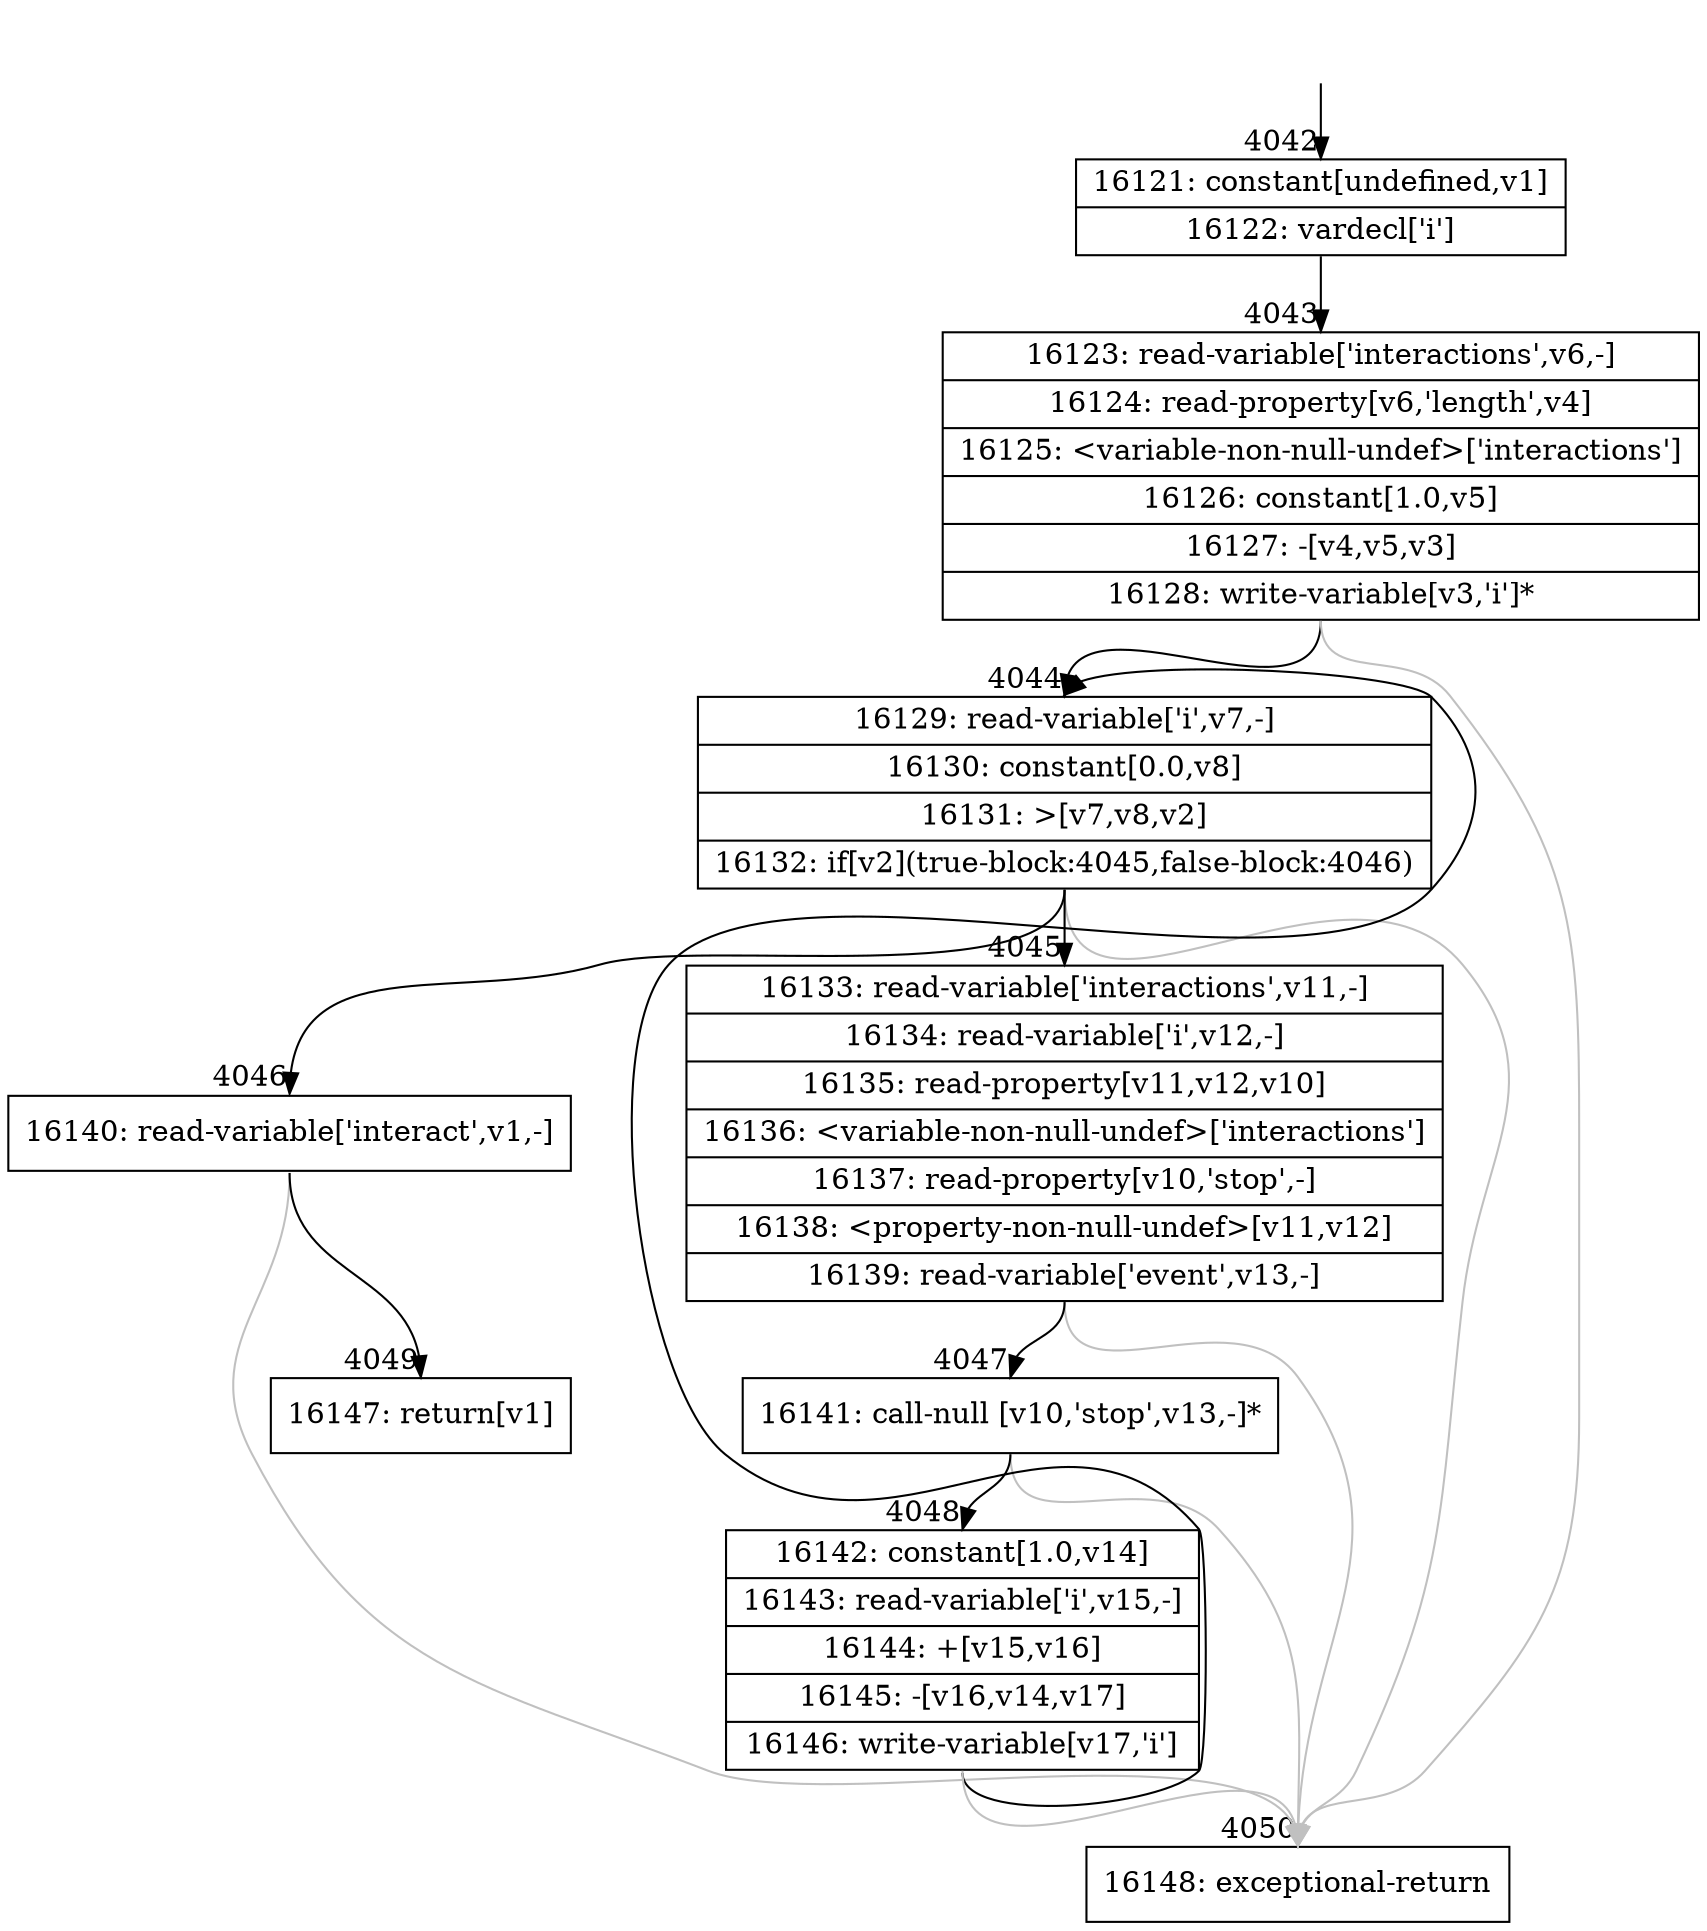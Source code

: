 digraph {
rankdir="TD"
BB_entry174[shape=none,label=""];
BB_entry174 -> BB4042 [tailport=s, headport=n, headlabel="    4042"]
BB4042 [shape=record label="{16121: constant[undefined,v1]|16122: vardecl['i']}" ] 
BB4042 -> BB4043 [tailport=s, headport=n, headlabel="      4043"]
BB4043 [shape=record label="{16123: read-variable['interactions',v6,-]|16124: read-property[v6,'length',v4]|16125: \<variable-non-null-undef\>['interactions']|16126: constant[1.0,v5]|16127: -[v4,v5,v3]|16128: write-variable[v3,'i']*}" ] 
BB4043 -> BB4044 [tailport=s, headport=n, headlabel="      4044"]
BB4043 -> BB4050 [tailport=s, headport=n, color=gray, headlabel="      4050"]
BB4044 [shape=record label="{16129: read-variable['i',v7,-]|16130: constant[0.0,v8]|16131: \>[v7,v8,v2]|16132: if[v2](true-block:4045,false-block:4046)}" ] 
BB4044 -> BB4045 [tailport=s, headport=n, headlabel="      4045"]
BB4044 -> BB4046 [tailport=s, headport=n, headlabel="      4046"]
BB4044 -> BB4050 [tailport=s, headport=n, color=gray]
BB4045 [shape=record label="{16133: read-variable['interactions',v11,-]|16134: read-variable['i',v12,-]|16135: read-property[v11,v12,v10]|16136: \<variable-non-null-undef\>['interactions']|16137: read-property[v10,'stop',-]|16138: \<property-non-null-undef\>[v11,v12]|16139: read-variable['event',v13,-]}" ] 
BB4045 -> BB4047 [tailport=s, headport=n, headlabel="      4047"]
BB4045 -> BB4050 [tailport=s, headport=n, color=gray]
BB4046 [shape=record label="{16140: read-variable['interact',v1,-]}" ] 
BB4046 -> BB4049 [tailport=s, headport=n, headlabel="      4049"]
BB4046 -> BB4050 [tailport=s, headport=n, color=gray]
BB4047 [shape=record label="{16141: call-null [v10,'stop',v13,-]*}" ] 
BB4047 -> BB4048 [tailport=s, headport=n, headlabel="      4048"]
BB4047 -> BB4050 [tailport=s, headport=n, color=gray]
BB4048 [shape=record label="{16142: constant[1.0,v14]|16143: read-variable['i',v15,-]|16144: +[v15,v16]|16145: -[v16,v14,v17]|16146: write-variable[v17,'i']}" ] 
BB4048 -> BB4044 [tailport=s, headport=n]
BB4048 -> BB4050 [tailport=s, headport=n, color=gray]
BB4049 [shape=record label="{16147: return[v1]}" ] 
BB4050 [shape=record label="{16148: exceptional-return}" ] 
//#$~ 5539
}
